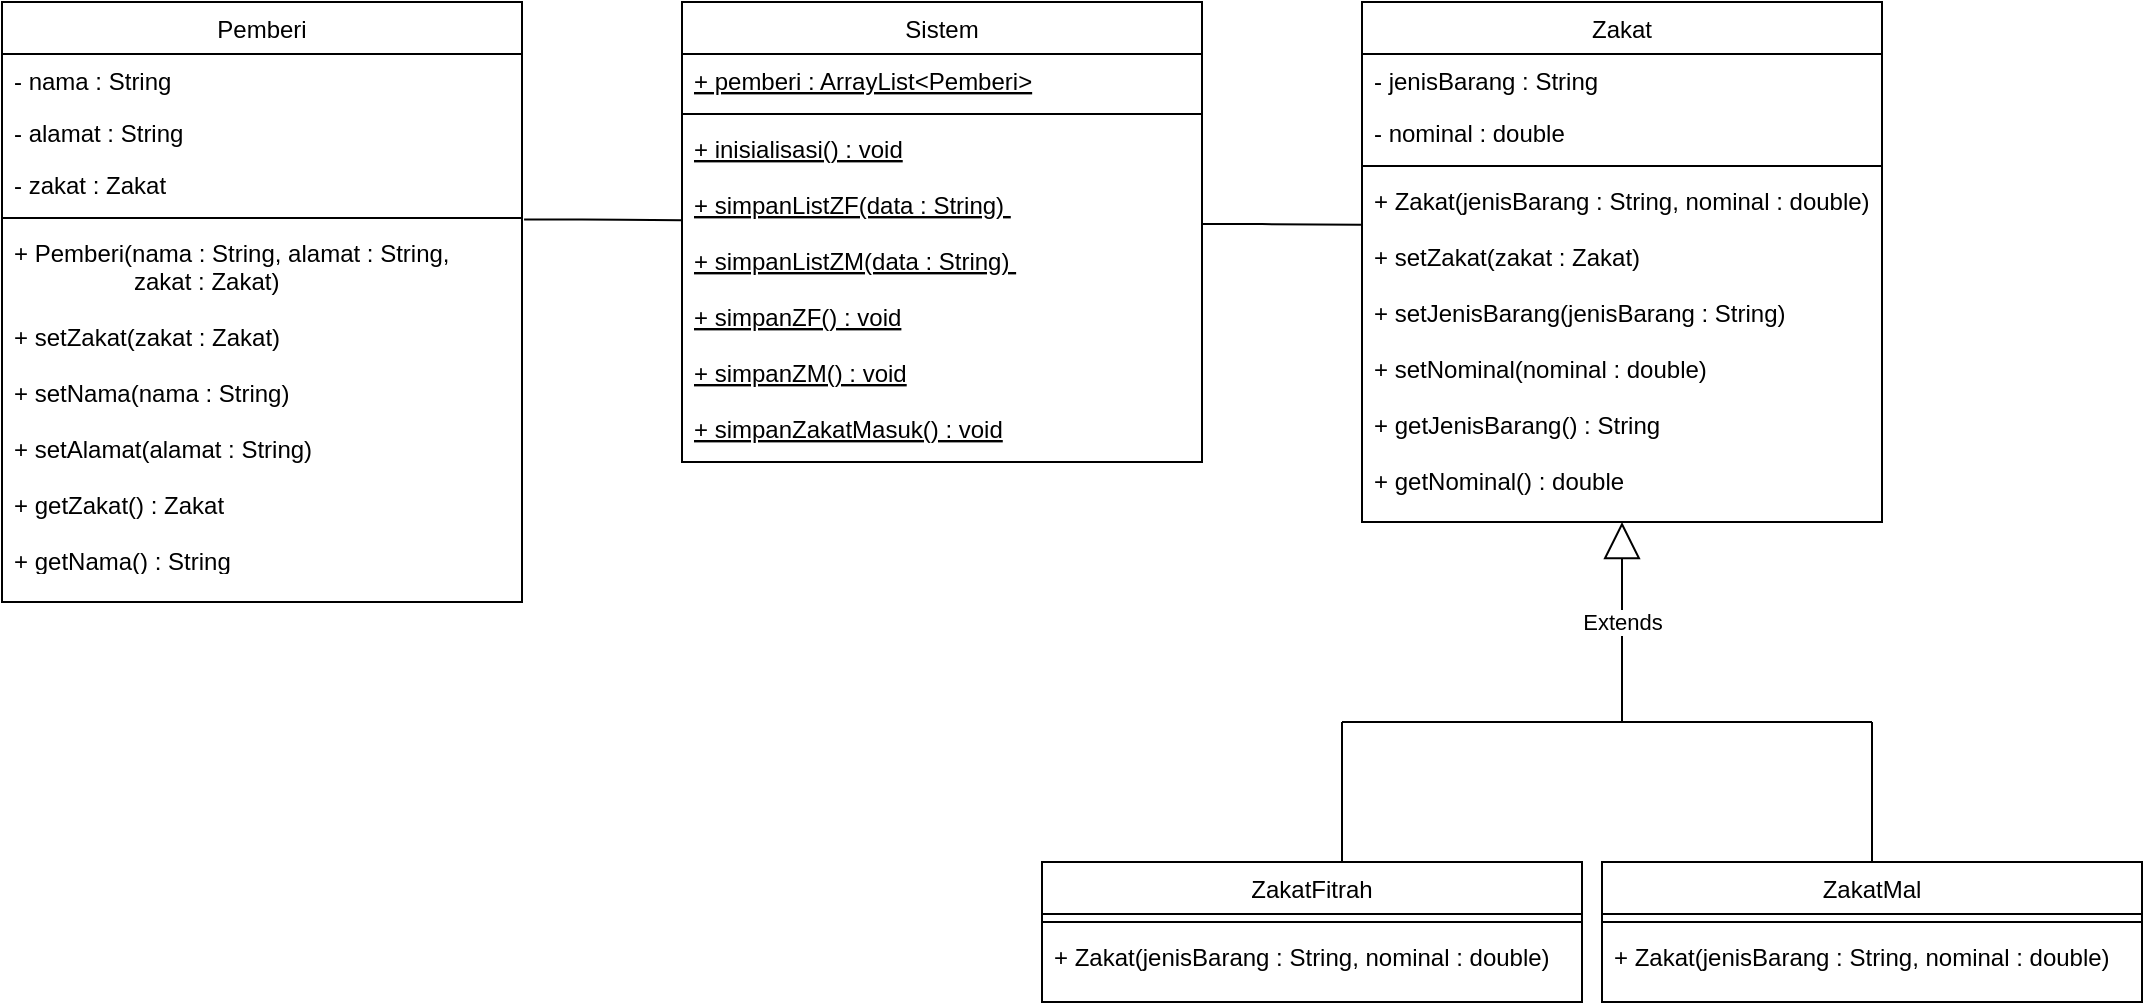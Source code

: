 <mxfile version="14.6.3" type="device"><diagram id="C5RBs43oDa-KdzZeNtuy" name="Page-1"><mxGraphModel dx="2637" dy="768" grid="1" gridSize="10" guides="1" tooltips="1" connect="1" arrows="1" fold="1" page="1" pageScale="1" pageWidth="827" pageHeight="1169" math="0" shadow="0"><root><mxCell id="WIyWlLk6GJQsqaUBKTNV-0"/><mxCell id="WIyWlLk6GJQsqaUBKTNV-1" parent="WIyWlLk6GJQsqaUBKTNV-0"/><mxCell id="zkfFHV4jXpPFQw0GAbJ--0" value="Zakat" style="swimlane;fontStyle=0;align=center;verticalAlign=top;childLayout=stackLayout;horizontal=1;startSize=26;horizontalStack=0;resizeParent=1;resizeLast=0;collapsible=1;marginBottom=0;rounded=0;shadow=0;strokeWidth=1;" parent="WIyWlLk6GJQsqaUBKTNV-1" vertex="1"><mxGeometry x="40" y="120" width="260" height="260" as="geometry"><mxRectangle x="230" y="140" width="160" height="26" as="alternateBounds"/></mxGeometry></mxCell><mxCell id="zkfFHV4jXpPFQw0GAbJ--1" value="- jenisBarang : String" style="text;align=left;verticalAlign=top;spacingLeft=4;spacingRight=4;overflow=hidden;rotatable=0;points=[[0,0.5],[1,0.5]];portConstraint=eastwest;" parent="zkfFHV4jXpPFQw0GAbJ--0" vertex="1"><mxGeometry y="26" width="260" height="26" as="geometry"/></mxCell><mxCell id="zkfFHV4jXpPFQw0GAbJ--2" value="- nominal : double" style="text;align=left;verticalAlign=top;spacingLeft=4;spacingRight=4;overflow=hidden;rotatable=0;points=[[0,0.5],[1,0.5]];portConstraint=eastwest;rounded=0;shadow=0;html=0;" parent="zkfFHV4jXpPFQw0GAbJ--0" vertex="1"><mxGeometry y="52" width="260" height="26" as="geometry"/></mxCell><mxCell id="zkfFHV4jXpPFQw0GAbJ--4" value="" style="line;html=1;strokeWidth=1;align=left;verticalAlign=middle;spacingTop=-1;spacingLeft=3;spacingRight=3;rotatable=0;labelPosition=right;points=[];portConstraint=eastwest;" parent="zkfFHV4jXpPFQw0GAbJ--0" vertex="1"><mxGeometry y="78" width="260" height="8" as="geometry"/></mxCell><mxCell id="zkfFHV4jXpPFQw0GAbJ--5" value="+ Zakat(jenisBarang : String, nominal : double)&#10;&#10;+ setZakat(zakat : Zakat)&#10;&#10;+ setJenisBarang(jenisBarang : String)&#10;&#10;+ setNominal(nominal : double)&#10;&#10;+ getJenisBarang() : String&#10;&#10;+ getNominal() : double&#10;" style="text;align=left;verticalAlign=top;spacingLeft=4;spacingRight=4;overflow=hidden;rotatable=0;points=[[0,0.5],[1,0.5]];portConstraint=eastwest;" parent="zkfFHV4jXpPFQw0GAbJ--0" vertex="1"><mxGeometry y="86" width="260" height="170" as="geometry"/></mxCell><mxCell id="Ki13_9Ps5ODHkwLVfqjS-0" value="Sistem" style="swimlane;fontStyle=0;align=center;verticalAlign=top;childLayout=stackLayout;horizontal=1;startSize=26;horizontalStack=0;resizeParent=1;resizeLast=0;collapsible=1;marginBottom=0;rounded=0;shadow=0;strokeWidth=1;" vertex="1" parent="WIyWlLk6GJQsqaUBKTNV-1"><mxGeometry x="-300" y="120" width="260" height="230" as="geometry"><mxRectangle x="230" y="140" width="160" height="26" as="alternateBounds"/></mxGeometry></mxCell><mxCell id="Ki13_9Ps5ODHkwLVfqjS-1" value="+ pemberi : ArrayList&lt;Pemberi&gt;" style="text;align=left;verticalAlign=top;spacingLeft=4;spacingRight=4;overflow=hidden;rotatable=0;points=[[0,0.5],[1,0.5]];portConstraint=eastwest;fontStyle=4" vertex="1" parent="Ki13_9Ps5ODHkwLVfqjS-0"><mxGeometry y="26" width="260" height="26" as="geometry"/></mxCell><mxCell id="Ki13_9Ps5ODHkwLVfqjS-4" value="" style="line;html=1;strokeWidth=1;align=left;verticalAlign=middle;spacingTop=-1;spacingLeft=3;spacingRight=3;rotatable=0;labelPosition=right;points=[];portConstraint=eastwest;" vertex="1" parent="Ki13_9Ps5ODHkwLVfqjS-0"><mxGeometry y="52" width="260" height="8" as="geometry"/></mxCell><mxCell id="Ki13_9Ps5ODHkwLVfqjS-5" value="+ inisialisasi() : void&#10;&#10;+ simpanListZF(data : String) &#10;&#10;+ simpanListZM(data : String) &#10;&#10;+ simpanZF() : void&#10;&#10;+ simpanZM() : void&#10;&#10;+ simpanZakatMasuk() : void&#10;&#10;" style="text;align=left;verticalAlign=top;spacingLeft=4;spacingRight=4;overflow=hidden;rotatable=0;points=[[0,0.5],[1,0.5]];portConstraint=eastwest;fontStyle=4" vertex="1" parent="Ki13_9Ps5ODHkwLVfqjS-0"><mxGeometry y="60" width="260" height="170" as="geometry"/></mxCell><mxCell id="Ki13_9Ps5ODHkwLVfqjS-6" value="Pemberi" style="swimlane;fontStyle=0;align=center;verticalAlign=top;childLayout=stackLayout;horizontal=1;startSize=26;horizontalStack=0;resizeParent=1;resizeLast=0;collapsible=1;marginBottom=0;rounded=0;shadow=0;strokeWidth=1;" vertex="1" parent="WIyWlLk6GJQsqaUBKTNV-1"><mxGeometry x="-640" y="120" width="260" height="300" as="geometry"><mxRectangle x="230" y="140" width="160" height="26" as="alternateBounds"/></mxGeometry></mxCell><mxCell id="Ki13_9Ps5ODHkwLVfqjS-7" value="- nama : String" style="text;align=left;verticalAlign=top;spacingLeft=4;spacingRight=4;overflow=hidden;rotatable=0;points=[[0,0.5],[1,0.5]];portConstraint=eastwest;" vertex="1" parent="Ki13_9Ps5ODHkwLVfqjS-6"><mxGeometry y="26" width="260" height="26" as="geometry"/></mxCell><mxCell id="Ki13_9Ps5ODHkwLVfqjS-8" value="- alamat : String" style="text;align=left;verticalAlign=top;spacingLeft=4;spacingRight=4;overflow=hidden;rotatable=0;points=[[0,0.5],[1,0.5]];portConstraint=eastwest;rounded=0;shadow=0;html=0;" vertex="1" parent="Ki13_9Ps5ODHkwLVfqjS-6"><mxGeometry y="52" width="260" height="26" as="geometry"/></mxCell><mxCell id="Ki13_9Ps5ODHkwLVfqjS-9" value="- zakat : Zakat" style="text;align=left;verticalAlign=top;spacingLeft=4;spacingRight=4;overflow=hidden;rotatable=0;points=[[0,0.5],[1,0.5]];portConstraint=eastwest;rounded=0;shadow=0;html=0;" vertex="1" parent="Ki13_9Ps5ODHkwLVfqjS-6"><mxGeometry y="78" width="260" height="26" as="geometry"/></mxCell><mxCell id="Ki13_9Ps5ODHkwLVfqjS-10" value="" style="line;html=1;strokeWidth=1;align=left;verticalAlign=middle;spacingTop=-1;spacingLeft=3;spacingRight=3;rotatable=0;labelPosition=right;points=[];portConstraint=eastwest;" vertex="1" parent="Ki13_9Ps5ODHkwLVfqjS-6"><mxGeometry y="104" width="260" height="8" as="geometry"/></mxCell><mxCell id="Ki13_9Ps5ODHkwLVfqjS-11" value="+ Pemberi(nama : String, alamat : String, &#10;                  zakat : Zakat)&#10;&#10;+ setZakat(zakat : Zakat)&#10;&#10;+ setNama(nama : String)&#10;&#10;+ setAlamat(alamat : String)&#10;&#10;+ getZakat() : Zakat&#10;&#10;+ getNama() : String&#10;&#10;+ getAlamat() : String&#10;" style="text;align=left;verticalAlign=top;spacingLeft=4;spacingRight=4;overflow=hidden;rotatable=0;points=[[0,0.5],[1,0.5]];portConstraint=eastwest;" vertex="1" parent="Ki13_9Ps5ODHkwLVfqjS-6"><mxGeometry y="112" width="260" height="170" as="geometry"/></mxCell><mxCell id="Ki13_9Ps5ODHkwLVfqjS-13" value="" style="endArrow=none;html=1;" edge="1" parent="WIyWlLk6GJQsqaUBKTNV-1"><mxGeometry width="50" height="50" relative="1" as="geometry"><mxPoint x="30" y="480" as="sourcePoint"/><mxPoint x="176" y="480" as="targetPoint"/></mxGeometry></mxCell><mxCell id="Ki13_9Ps5ODHkwLVfqjS-14" value="" style="endArrow=none;html=1;" edge="1" parent="WIyWlLk6GJQsqaUBKTNV-1"><mxGeometry width="50" height="50" relative="1" as="geometry"><mxPoint x="30" y="550" as="sourcePoint"/><mxPoint x="30" y="480" as="targetPoint"/></mxGeometry></mxCell><mxCell id="Ki13_9Ps5ODHkwLVfqjS-15" value="ZakatFitrah" style="swimlane;fontStyle=0;align=center;verticalAlign=top;childLayout=stackLayout;horizontal=1;startSize=26;horizontalStack=0;resizeParent=1;resizeLast=0;collapsible=1;marginBottom=0;rounded=0;shadow=0;strokeWidth=1;" vertex="1" parent="WIyWlLk6GJQsqaUBKTNV-1"><mxGeometry x="-120" y="550" width="270" height="70" as="geometry"><mxRectangle x="230" y="140" width="160" height="26" as="alternateBounds"/></mxGeometry></mxCell><mxCell id="Ki13_9Ps5ODHkwLVfqjS-18" value="" style="line;html=1;strokeWidth=1;align=left;verticalAlign=middle;spacingTop=-1;spacingLeft=3;spacingRight=3;rotatable=0;labelPosition=right;points=[];portConstraint=eastwest;" vertex="1" parent="Ki13_9Ps5ODHkwLVfqjS-15"><mxGeometry y="26" width="270" height="8" as="geometry"/></mxCell><mxCell id="Ki13_9Ps5ODHkwLVfqjS-19" value="+ Zakat(jenisBarang : String, nominal : double)&#10;&#10;&#10;" style="text;align=left;verticalAlign=top;spacingLeft=4;spacingRight=4;overflow=hidden;rotatable=0;points=[[0,0.5],[1,0.5]];portConstraint=eastwest;" vertex="1" parent="Ki13_9Ps5ODHkwLVfqjS-15"><mxGeometry y="34" width="270" height="26" as="geometry"/></mxCell><mxCell id="Ki13_9Ps5ODHkwLVfqjS-25" value="ZakatMal" style="swimlane;fontStyle=0;align=center;verticalAlign=top;childLayout=stackLayout;horizontal=1;startSize=26;horizontalStack=0;resizeParent=1;resizeLast=0;collapsible=1;marginBottom=0;rounded=0;shadow=0;strokeWidth=1;" vertex="1" parent="WIyWlLk6GJQsqaUBKTNV-1"><mxGeometry x="160" y="550" width="270" height="70" as="geometry"><mxRectangle x="230" y="140" width="160" height="26" as="alternateBounds"/></mxGeometry></mxCell><mxCell id="Ki13_9Ps5ODHkwLVfqjS-26" value="" style="line;html=1;strokeWidth=1;align=left;verticalAlign=middle;spacingTop=-1;spacingLeft=3;spacingRight=3;rotatable=0;labelPosition=right;points=[];portConstraint=eastwest;" vertex="1" parent="Ki13_9Ps5ODHkwLVfqjS-25"><mxGeometry y="26" width="270" height="8" as="geometry"/></mxCell><mxCell id="Ki13_9Ps5ODHkwLVfqjS-27" value="+ Zakat(jenisBarang : String, nominal : double)&#10;&#10;&#10;" style="text;align=left;verticalAlign=top;spacingLeft=4;spacingRight=4;overflow=hidden;rotatable=0;points=[[0,0.5],[1,0.5]];portConstraint=eastwest;" vertex="1" parent="Ki13_9Ps5ODHkwLVfqjS-25"><mxGeometry y="34" width="270" height="26" as="geometry"/></mxCell><mxCell id="Ki13_9Ps5ODHkwLVfqjS-28" value="" style="endArrow=none;html=1;" edge="1" parent="WIyWlLk6GJQsqaUBKTNV-1"><mxGeometry width="50" height="50" relative="1" as="geometry"><mxPoint x="175" y="480" as="sourcePoint"/><mxPoint x="295" y="480" as="targetPoint"/></mxGeometry></mxCell><mxCell id="Ki13_9Ps5ODHkwLVfqjS-29" value="" style="endArrow=none;html=1;exitX=0.5;exitY=0;exitDx=0;exitDy=0;" edge="1" parent="WIyWlLk6GJQsqaUBKTNV-1" source="Ki13_9Ps5ODHkwLVfqjS-25"><mxGeometry width="50" height="50" relative="1" as="geometry"><mxPoint x="270" y="550" as="sourcePoint"/><mxPoint x="295" y="480" as="targetPoint"/></mxGeometry></mxCell><mxCell id="Ki13_9Ps5ODHkwLVfqjS-30" value="Extends" style="endArrow=block;endSize=16;endFill=0;html=1;entryX=0.5;entryY=1;entryDx=0;entryDy=0;" edge="1" parent="WIyWlLk6GJQsqaUBKTNV-1" target="zkfFHV4jXpPFQw0GAbJ--0"><mxGeometry width="160" relative="1" as="geometry"><mxPoint x="170" y="480" as="sourcePoint"/><mxPoint x="240" y="440" as="targetPoint"/></mxGeometry></mxCell><mxCell id="Ki13_9Ps5ODHkwLVfqjS-39" value="" style="endArrow=none;html=1;edgeStyle=orthogonalEdgeStyle;exitX=1.004;exitY=-0.019;exitDx=0;exitDy=0;exitPerimeter=0;entryX=0;entryY=0.289;entryDx=0;entryDy=0;entryPerimeter=0;" edge="1" parent="WIyWlLk6GJQsqaUBKTNV-1" source="Ki13_9Ps5ODHkwLVfqjS-11" target="Ki13_9Ps5ODHkwLVfqjS-5"><mxGeometry relative="1" as="geometry"><mxPoint x="-300" y="270" as="sourcePoint"/><mxPoint x="-140" y="270" as="targetPoint"/><Array as="points"><mxPoint x="-340" y="229"/><mxPoint x="-300" y="229"/></Array></mxGeometry></mxCell><mxCell id="Ki13_9Ps5ODHkwLVfqjS-42" value="" style="endArrow=none;html=1;edgeStyle=orthogonalEdgeStyle;entryX=-0.002;entryY=0.149;entryDx=0;entryDy=0;entryPerimeter=0;" edge="1" parent="WIyWlLk6GJQsqaUBKTNV-1" target="zkfFHV4jXpPFQw0GAbJ--5"><mxGeometry relative="1" as="geometry"><mxPoint x="-40" y="231" as="sourcePoint"/><mxPoint x="-140" y="270" as="targetPoint"/><Array as="points"><mxPoint x="-20" y="231"/></Array></mxGeometry></mxCell></root></mxGraphModel></diagram></mxfile>